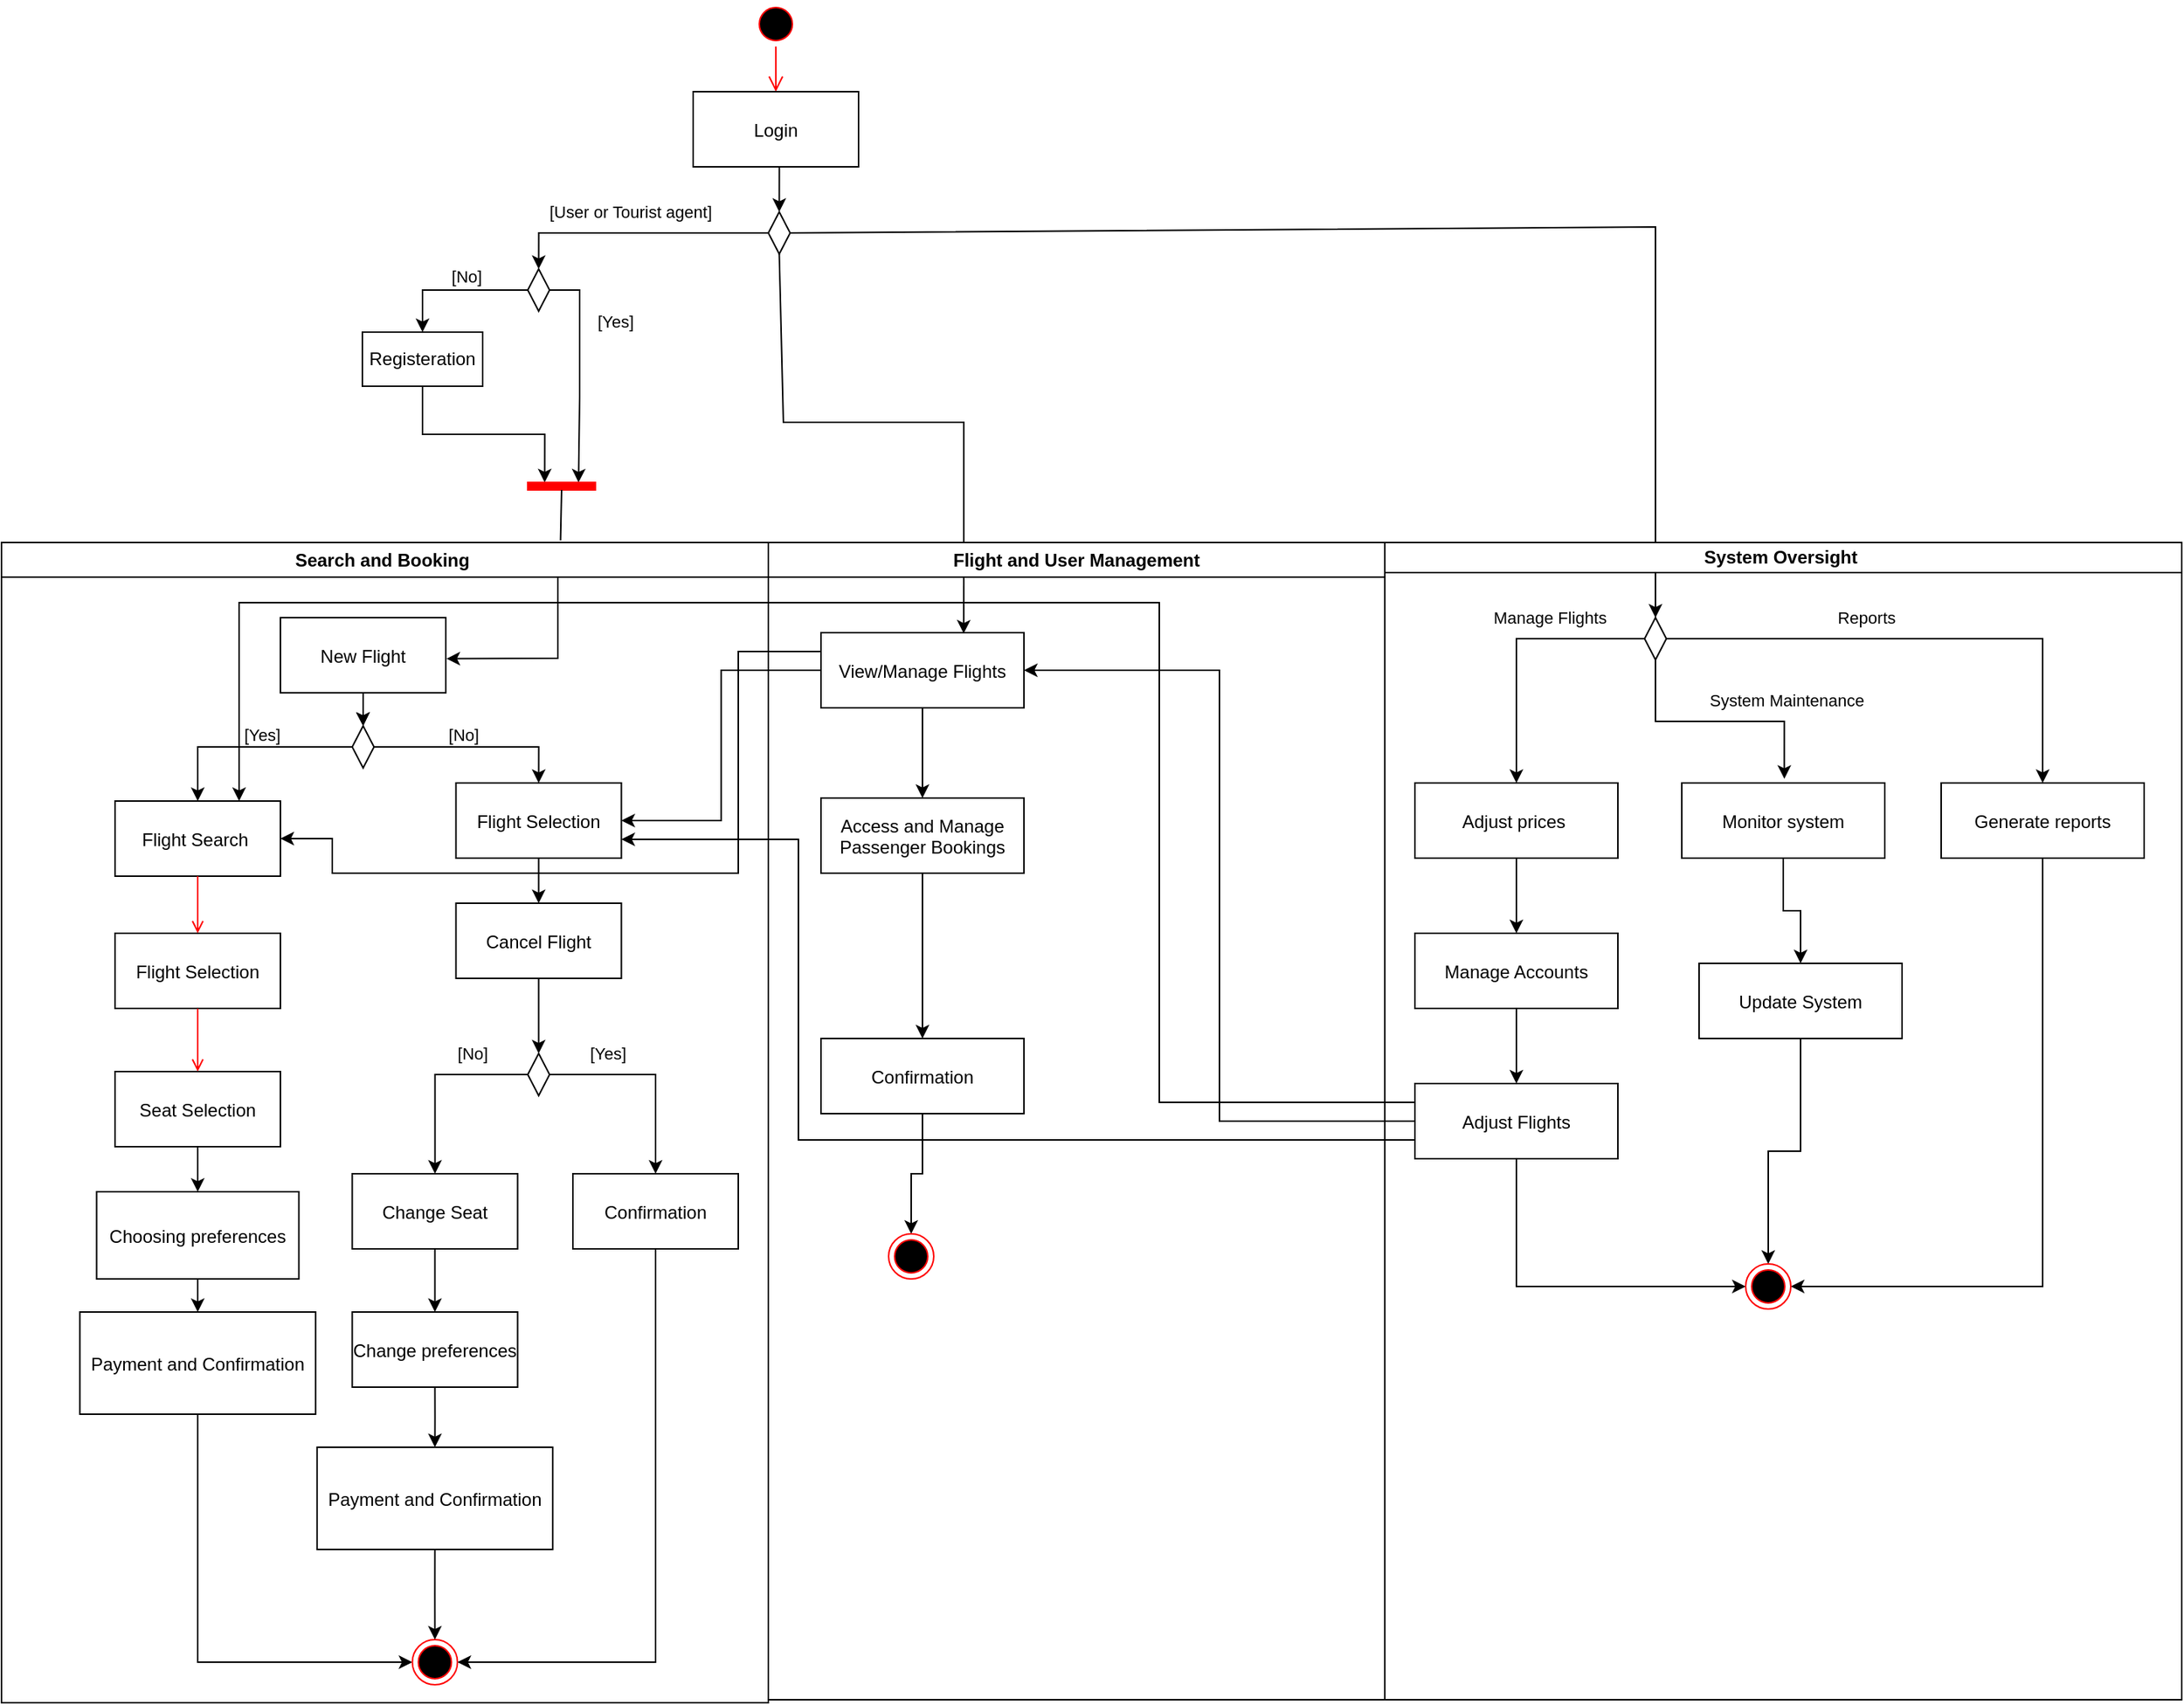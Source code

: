 <mxfile version="22.1.4" type="github">
  <diagram name="Page-1" id="e7e014a7-5840-1c2e-5031-d8a46d1fe8dd">
    <mxGraphModel dx="2998" dy="1422" grid="1" gridSize="10" guides="1" tooltips="1" connect="1" arrows="1" fold="1" page="1" pageScale="1" pageWidth="1169" pageHeight="826" background="none" math="0" shadow="0">
      <root>
        <mxCell id="0" />
        <mxCell id="1" parent="0" />
        <mxCell id="2" value="Search and Booking " style="swimlane;whiteSpace=wrap" parent="1" vertex="1">
          <mxGeometry y="360" width="510" height="772" as="geometry">
            <mxRectangle x="270" y="128" width="160" height="30" as="alternateBounds" />
          </mxGeometry>
        </mxCell>
        <mxCell id="8" value="Flight Search " style="" parent="2" vertex="1">
          <mxGeometry x="75.51" y="172" width="110" height="50" as="geometry" />
        </mxCell>
        <mxCell id="10" value="Flight Selection" style="" parent="2" vertex="1">
          <mxGeometry x="75.49" y="260" width="110" height="50" as="geometry" />
        </mxCell>
        <mxCell id="11" value="" style="endArrow=open;strokeColor=#FF0000;endFill=1;rounded=0" parent="2" source="8" target="10" edge="1">
          <mxGeometry relative="1" as="geometry" />
        </mxCell>
        <mxCell id="dw4nmyEJ4Zn5_SoUZIQN-62" style="edgeStyle=orthogonalEdgeStyle;rounded=0;orthogonalLoop=1;jettySize=auto;html=1;exitX=0.5;exitY=1;exitDx=0;exitDy=0;entryX=0.5;entryY=0;entryDx=0;entryDy=0;" edge="1" parent="2" source="dw4nmyEJ4Zn5_SoUZIQN-61" target="dw4nmyEJ4Zn5_SoUZIQN-63">
          <mxGeometry relative="1" as="geometry">
            <mxPoint x="130.833" y="342" as="targetPoint" />
          </mxGeometry>
        </mxCell>
        <mxCell id="dw4nmyEJ4Zn5_SoUZIQN-61" value="Seat Selection" style="" vertex="1" parent="2">
          <mxGeometry x="75.49" y="352" width="110" height="50" as="geometry" />
        </mxCell>
        <mxCell id="dw4nmyEJ4Zn5_SoUZIQN-64" style="edgeStyle=orthogonalEdgeStyle;rounded=0;orthogonalLoop=1;jettySize=auto;html=1;exitX=0.5;exitY=1;exitDx=0;exitDy=0;entryX=0.5;entryY=0;entryDx=0;entryDy=0;" edge="1" parent="2" source="dw4nmyEJ4Zn5_SoUZIQN-63" target="dw4nmyEJ4Zn5_SoUZIQN-65">
          <mxGeometry relative="1" as="geometry">
            <mxPoint x="130.833" y="452" as="targetPoint" />
          </mxGeometry>
        </mxCell>
        <mxCell id="dw4nmyEJ4Zn5_SoUZIQN-63" value="Choosing preferences" style="" vertex="1" parent="2">
          <mxGeometry x="63.26" y="432" width="134.5" height="58" as="geometry" />
        </mxCell>
        <mxCell id="dw4nmyEJ4Zn5_SoUZIQN-129" style="edgeStyle=orthogonalEdgeStyle;rounded=0;orthogonalLoop=1;jettySize=auto;html=1;exitX=0.5;exitY=1;exitDx=0;exitDy=0;entryX=0;entryY=0.5;entryDx=0;entryDy=0;" edge="1" parent="2" source="dw4nmyEJ4Zn5_SoUZIQN-65" target="dw4nmyEJ4Zn5_SoUZIQN-67">
          <mxGeometry relative="1" as="geometry" />
        </mxCell>
        <mxCell id="dw4nmyEJ4Zn5_SoUZIQN-65" value="Payment and Confirmation" style="" vertex="1" parent="2">
          <mxGeometry x="52.13" y="512" width="156.75" height="68" as="geometry" />
        </mxCell>
        <mxCell id="20" value="" style="endArrow=open;strokeColor=#FF0000;endFill=1;rounded=0;entryX=0.5;entryY=0;entryDx=0;entryDy=0;" parent="2" source="10" target="dw4nmyEJ4Zn5_SoUZIQN-61" edge="1">
          <mxGeometry relative="1" as="geometry">
            <mxPoint x="300" y="232" as="targetPoint" />
          </mxGeometry>
        </mxCell>
        <mxCell id="dw4nmyEJ4Zn5_SoUZIQN-72" style="edgeStyle=orthogonalEdgeStyle;rounded=0;orthogonalLoop=1;jettySize=auto;html=1;exitX=0.5;exitY=1;exitDx=0;exitDy=0;entryX=0.5;entryY=0;entryDx=0;entryDy=0;" edge="1" parent="2" source="dw4nmyEJ4Zn5_SoUZIQN-68" target="dw4nmyEJ4Zn5_SoUZIQN-71">
          <mxGeometry relative="1" as="geometry" />
        </mxCell>
        <mxCell id="dw4nmyEJ4Zn5_SoUZIQN-188" value="" style="edgeStyle=orthogonalEdgeStyle;rounded=0;orthogonalLoop=1;jettySize=auto;html=1;" edge="1" parent="2" source="dw4nmyEJ4Zn5_SoUZIQN-68" target="dw4nmyEJ4Zn5_SoUZIQN-71">
          <mxGeometry relative="1" as="geometry" />
        </mxCell>
        <mxCell id="dw4nmyEJ4Zn5_SoUZIQN-68" value="New Flight" style="" vertex="1" parent="2">
          <mxGeometry x="185.5" y="50" width="110" height="50" as="geometry" />
        </mxCell>
        <mxCell id="dw4nmyEJ4Zn5_SoUZIQN-67" value="" style="ellipse;shape=endState;fillColor=#000000;strokeColor=#ff0000" vertex="1" parent="2">
          <mxGeometry x="273.25" y="730" width="30" height="30" as="geometry" />
        </mxCell>
        <mxCell id="dw4nmyEJ4Zn5_SoUZIQN-73" style="edgeStyle=orthogonalEdgeStyle;rounded=0;orthogonalLoop=1;jettySize=auto;html=1;exitX=0;exitY=0.5;exitDx=0;exitDy=0;entryX=0.5;entryY=0;entryDx=0;entryDy=0;" edge="1" parent="2" source="dw4nmyEJ4Zn5_SoUZIQN-71" target="8">
          <mxGeometry relative="1" as="geometry" />
        </mxCell>
        <mxCell id="dw4nmyEJ4Zn5_SoUZIQN-75" value="[Yes]" style="edgeLabel;html=1;align=center;verticalAlign=middle;resizable=0;points=[];" vertex="1" connectable="0" parent="dw4nmyEJ4Zn5_SoUZIQN-73">
          <mxGeometry x="-0.127" y="1" relative="1" as="geometry">
            <mxPoint y="-9" as="offset" />
          </mxGeometry>
        </mxCell>
        <mxCell id="dw4nmyEJ4Zn5_SoUZIQN-74" style="edgeStyle=orthogonalEdgeStyle;rounded=0;orthogonalLoop=1;jettySize=auto;html=1;exitX=1;exitY=0.5;exitDx=0;exitDy=0;entryX=0.5;entryY=0;entryDx=0;entryDy=0;" edge="1" parent="2" source="dw4nmyEJ4Zn5_SoUZIQN-71" target="dw4nmyEJ4Zn5_SoUZIQN-77">
          <mxGeometry relative="1" as="geometry">
            <mxPoint x="360" y="162.0" as="targetPoint" />
          </mxGeometry>
        </mxCell>
        <mxCell id="dw4nmyEJ4Zn5_SoUZIQN-76" value="[No]" style="edgeLabel;html=1;align=center;verticalAlign=middle;resizable=0;points=[];" vertex="1" connectable="0" parent="dw4nmyEJ4Zn5_SoUZIQN-74">
          <mxGeometry x="-0.124" y="3" relative="1" as="geometry">
            <mxPoint y="-5" as="offset" />
          </mxGeometry>
        </mxCell>
        <mxCell id="dw4nmyEJ4Zn5_SoUZIQN-71" value="" style="rhombus;whiteSpace=wrap;html=1;" vertex="1" parent="2">
          <mxGeometry x="233.25" y="122" width="14.5" height="28" as="geometry" />
        </mxCell>
        <mxCell id="dw4nmyEJ4Zn5_SoUZIQN-81" style="edgeStyle=orthogonalEdgeStyle;rounded=0;orthogonalLoop=1;jettySize=auto;html=1;exitX=0.5;exitY=1;exitDx=0;exitDy=0;entryX=0.5;entryY=0;entryDx=0;entryDy=0;" edge="1" parent="2" source="dw4nmyEJ4Zn5_SoUZIQN-77" target="dw4nmyEJ4Zn5_SoUZIQN-89">
          <mxGeometry relative="1" as="geometry">
            <mxPoint x="357" y="240" as="targetPoint" />
          </mxGeometry>
        </mxCell>
        <mxCell id="dw4nmyEJ4Zn5_SoUZIQN-77" value="Flight Selection" style="" vertex="1" parent="2">
          <mxGeometry x="302.25" y="160" width="110" height="50" as="geometry" />
        </mxCell>
        <mxCell id="dw4nmyEJ4Zn5_SoUZIQN-79" value="Change Seat" style="" vertex="1" parent="2">
          <mxGeometry x="233.25" y="420" width="110" height="50" as="geometry" />
        </mxCell>
        <mxCell id="dw4nmyEJ4Zn5_SoUZIQN-82" style="edgeStyle=orthogonalEdgeStyle;rounded=0;orthogonalLoop=1;jettySize=auto;html=1;exitX=0;exitY=0.5;exitDx=0;exitDy=0;" edge="1" parent="2" source="dw4nmyEJ4Zn5_SoUZIQN-80" target="dw4nmyEJ4Zn5_SoUZIQN-79">
          <mxGeometry relative="1" as="geometry" />
        </mxCell>
        <mxCell id="dw4nmyEJ4Zn5_SoUZIQN-85" value="[No]" style="edgeLabel;html=1;align=center;verticalAlign=middle;resizable=0;points=[];" vertex="1" connectable="0" parent="dw4nmyEJ4Zn5_SoUZIQN-82">
          <mxGeometry x="-0.601" y="-2" relative="1" as="geometry">
            <mxPoint x="-12" y="-12" as="offset" />
          </mxGeometry>
        </mxCell>
        <mxCell id="dw4nmyEJ4Zn5_SoUZIQN-84" style="edgeStyle=orthogonalEdgeStyle;rounded=0;orthogonalLoop=1;jettySize=auto;html=1;exitX=1;exitY=0.5;exitDx=0;exitDy=0;entryX=0.5;entryY=0;entryDx=0;entryDy=0;" edge="1" parent="2" source="dw4nmyEJ4Zn5_SoUZIQN-80" target="dw4nmyEJ4Zn5_SoUZIQN-88">
          <mxGeometry relative="1" as="geometry">
            <mxPoint x="420" y="418" as="targetPoint" />
          </mxGeometry>
        </mxCell>
        <mxCell id="dw4nmyEJ4Zn5_SoUZIQN-86" value="[Yes]" style="edgeLabel;html=1;align=center;verticalAlign=middle;resizable=0;points=[];" vertex="1" connectable="0" parent="dw4nmyEJ4Zn5_SoUZIQN-84">
          <mxGeometry x="-0.235" y="-2" relative="1" as="geometry">
            <mxPoint x="-14" y="-16" as="offset" />
          </mxGeometry>
        </mxCell>
        <mxCell id="dw4nmyEJ4Zn5_SoUZIQN-80" value="" style="rhombus;whiteSpace=wrap;html=1;" vertex="1" parent="2">
          <mxGeometry x="350" y="340" width="14.5" height="28" as="geometry" />
        </mxCell>
        <mxCell id="dw4nmyEJ4Zn5_SoUZIQN-131" style="edgeStyle=orthogonalEdgeStyle;rounded=0;orthogonalLoop=1;jettySize=auto;html=1;exitX=0.5;exitY=1;exitDx=0;exitDy=0;entryX=1;entryY=0.5;entryDx=0;entryDy=0;" edge="1" parent="2" source="dw4nmyEJ4Zn5_SoUZIQN-88" target="dw4nmyEJ4Zn5_SoUZIQN-67">
          <mxGeometry relative="1" as="geometry" />
        </mxCell>
        <mxCell id="dw4nmyEJ4Zn5_SoUZIQN-88" value="Confirmation" style="" vertex="1" parent="2">
          <mxGeometry x="380" y="420" width="110" height="50" as="geometry" />
        </mxCell>
        <mxCell id="dw4nmyEJ4Zn5_SoUZIQN-91" style="edgeStyle=orthogonalEdgeStyle;rounded=0;orthogonalLoop=1;jettySize=auto;html=1;exitX=0.5;exitY=1;exitDx=0;exitDy=0;entryX=0.5;entryY=0;entryDx=0;entryDy=0;" edge="1" parent="2" source="dw4nmyEJ4Zn5_SoUZIQN-89" target="dw4nmyEJ4Zn5_SoUZIQN-80">
          <mxGeometry relative="1" as="geometry" />
        </mxCell>
        <mxCell id="dw4nmyEJ4Zn5_SoUZIQN-89" value="Cancel Flight" style="" vertex="1" parent="2">
          <mxGeometry x="302.25" y="240" width="110" height="50" as="geometry" />
        </mxCell>
        <mxCell id="dw4nmyEJ4Zn5_SoUZIQN-124" style="edgeStyle=orthogonalEdgeStyle;rounded=0;orthogonalLoop=1;jettySize=auto;html=1;exitX=0.5;exitY=1;exitDx=0;exitDy=0;entryX=0.5;entryY=0;entryDx=0;entryDy=0;" edge="1" parent="2" source="dw4nmyEJ4Zn5_SoUZIQN-79" target="dw4nmyEJ4Zn5_SoUZIQN-125">
          <mxGeometry relative="1" as="geometry">
            <mxPoint x="275" y="590" as="targetPoint" />
            <mxPoint x="275.0" y="548.0" as="sourcePoint" />
          </mxGeometry>
        </mxCell>
        <mxCell id="dw4nmyEJ4Zn5_SoUZIQN-126" style="edgeStyle=orthogonalEdgeStyle;rounded=0;orthogonalLoop=1;jettySize=auto;html=1;exitX=0.5;exitY=1;exitDx=0;exitDy=0;entryX=0.5;entryY=0;entryDx=0;entryDy=0;" edge="1" parent="2" source="dw4nmyEJ4Zn5_SoUZIQN-125" target="dw4nmyEJ4Zn5_SoUZIQN-127">
          <mxGeometry relative="1" as="geometry">
            <mxPoint x="274.976" y="590" as="targetPoint" />
          </mxGeometry>
        </mxCell>
        <mxCell id="dw4nmyEJ4Zn5_SoUZIQN-125" value="Change preferences" style="" vertex="1" parent="2">
          <mxGeometry x="233.25" y="512" width="110" height="50" as="geometry" />
        </mxCell>
        <mxCell id="dw4nmyEJ4Zn5_SoUZIQN-130" style="edgeStyle=orthogonalEdgeStyle;rounded=0;orthogonalLoop=1;jettySize=auto;html=1;exitX=0.5;exitY=1;exitDx=0;exitDy=0;entryX=0.5;entryY=0;entryDx=0;entryDy=0;" edge="1" parent="2" source="dw4nmyEJ4Zn5_SoUZIQN-127" target="dw4nmyEJ4Zn5_SoUZIQN-67">
          <mxGeometry relative="1" as="geometry" />
        </mxCell>
        <mxCell id="dw4nmyEJ4Zn5_SoUZIQN-127" value="Payment and Confirmation" style="" vertex="1" parent="2">
          <mxGeometry x="209.87" y="602" width="156.75" height="68" as="geometry" />
        </mxCell>
        <mxCell id="3" value="Flight and User Management" style="swimlane;whiteSpace=wrap;color=grey" parent="1" vertex="1">
          <mxGeometry x="510" y="360" width="410" height="770" as="geometry" />
        </mxCell>
        <mxCell id="dw4nmyEJ4Zn5_SoUZIQN-152" style="edgeStyle=orthogonalEdgeStyle;rounded=0;orthogonalLoop=1;jettySize=auto;html=1;exitX=0.5;exitY=1;exitDx=0;exitDy=0;entryX=0.5;entryY=0;entryDx=0;entryDy=0;" edge="1" parent="3" source="dw4nmyEJ4Zn5_SoUZIQN-151" target="dw4nmyEJ4Zn5_SoUZIQN-156">
          <mxGeometry relative="1" as="geometry">
            <mxPoint x="102.207" y="170.0" as="targetPoint" />
          </mxGeometry>
        </mxCell>
        <mxCell id="dw4nmyEJ4Zn5_SoUZIQN-151" value="View/Manage Flights" style="" vertex="1" parent="3">
          <mxGeometry x="35" y="60" width="135" height="50" as="geometry" />
        </mxCell>
        <mxCell id="dw4nmyEJ4Zn5_SoUZIQN-157" style="edgeStyle=orthogonalEdgeStyle;rounded=0;orthogonalLoop=1;jettySize=auto;html=1;exitX=0.5;exitY=1;exitDx=0;exitDy=0;" edge="1" parent="3" source="dw4nmyEJ4Zn5_SoUZIQN-156" target="dw4nmyEJ4Zn5_SoUZIQN-158">
          <mxGeometry relative="1" as="geometry">
            <mxPoint x="102.207" y="320.0" as="targetPoint" />
          </mxGeometry>
        </mxCell>
        <mxCell id="dw4nmyEJ4Zn5_SoUZIQN-156" value="Access and Manage&#xa;Passenger Bookings" style="" vertex="1" parent="3">
          <mxGeometry x="35" y="170" width="135" height="50" as="geometry" />
        </mxCell>
        <mxCell id="dw4nmyEJ4Zn5_SoUZIQN-159" style="edgeStyle=orthogonalEdgeStyle;rounded=0;orthogonalLoop=1;jettySize=auto;html=1;exitX=0.5;exitY=1;exitDx=0;exitDy=0;entryX=0.5;entryY=0;entryDx=0;entryDy=0;" edge="1" parent="3" source="dw4nmyEJ4Zn5_SoUZIQN-158" target="dw4nmyEJ4Zn5_SoUZIQN-160">
          <mxGeometry relative="1" as="geometry">
            <mxPoint x="107.724" y="700" as="targetPoint" />
          </mxGeometry>
        </mxCell>
        <mxCell id="dw4nmyEJ4Zn5_SoUZIQN-158" value="Confirmation" style="" vertex="1" parent="3">
          <mxGeometry x="35" y="330" width="135" height="50" as="geometry" />
        </mxCell>
        <mxCell id="dw4nmyEJ4Zn5_SoUZIQN-160" value="" style="ellipse;shape=endState;fillColor=#000000;strokeColor=#ff0000" vertex="1" parent="3">
          <mxGeometry x="80" y="460" width="30" height="30" as="geometry" />
        </mxCell>
        <mxCell id="dw4nmyEJ4Zn5_SoUZIQN-186" style="edgeStyle=orthogonalEdgeStyle;rounded=0;orthogonalLoop=1;jettySize=auto;html=1;entryX=0.703;entryY=0.011;entryDx=0;entryDy=0;entryPerimeter=0;" edge="1" parent="3" target="dw4nmyEJ4Zn5_SoUZIQN-151">
          <mxGeometry relative="1" as="geometry">
            <mxPoint x="130.04" y="52.6" as="targetPoint" />
            <mxPoint x="130" y="23" as="sourcePoint" />
            <Array as="points" />
          </mxGeometry>
        </mxCell>
        <mxCell id="4" value="System Oversight " style="swimlane;whiteSpace=wrap;startSize=20;" parent="1" vertex="1">
          <mxGeometry x="920" y="360" width="530" height="770" as="geometry" />
        </mxCell>
        <mxCell id="dw4nmyEJ4Zn5_SoUZIQN-174" style="edgeStyle=orthogonalEdgeStyle;rounded=0;orthogonalLoop=1;jettySize=auto;html=1;exitX=0;exitY=0.5;exitDx=0;exitDy=0;entryX=0.5;entryY=0;entryDx=0;entryDy=0;" edge="1" parent="4" source="dw4nmyEJ4Zn5_SoUZIQN-180" target="dw4nmyEJ4Zn5_SoUZIQN-175">
          <mxGeometry relative="1" as="geometry">
            <mxPoint x="87.379" y="150" as="targetPoint" />
            <mxPoint x="87.5" y="100" as="sourcePoint" />
          </mxGeometry>
        </mxCell>
        <mxCell id="dw4nmyEJ4Zn5_SoUZIQN-181" value="Manage Flights&amp;nbsp;" style="edgeLabel;html=1;align=center;verticalAlign=middle;resizable=0;points=[];" vertex="1" connectable="0" parent="dw4nmyEJ4Zn5_SoUZIQN-174">
          <mxGeometry x="-0.357" y="1" relative="1" as="geometry">
            <mxPoint x="-4" y="-15" as="offset" />
          </mxGeometry>
        </mxCell>
        <mxCell id="dw4nmyEJ4Zn5_SoUZIQN-176" style="edgeStyle=orthogonalEdgeStyle;rounded=0;orthogonalLoop=1;jettySize=auto;html=1;exitX=0.5;exitY=1;exitDx=0;exitDy=0;entryX=0.5;entryY=0;entryDx=0;entryDy=0;" edge="1" parent="4" source="dw4nmyEJ4Zn5_SoUZIQN-175" target="dw4nmyEJ4Zn5_SoUZIQN-177">
          <mxGeometry relative="1" as="geometry">
            <mxPoint x="87.379" y="260.0" as="targetPoint" />
          </mxGeometry>
        </mxCell>
        <mxCell id="dw4nmyEJ4Zn5_SoUZIQN-175" value="Adjust prices " style="" vertex="1" parent="4">
          <mxGeometry x="20" y="160" width="135" height="50" as="geometry" />
        </mxCell>
        <mxCell id="dw4nmyEJ4Zn5_SoUZIQN-178" style="edgeStyle=orthogonalEdgeStyle;rounded=0;orthogonalLoop=1;jettySize=auto;html=1;exitX=0.5;exitY=1;exitDx=0;exitDy=0;entryX=0.5;entryY=0;entryDx=0;entryDy=0;" edge="1" parent="4" source="dw4nmyEJ4Zn5_SoUZIQN-177" target="dw4nmyEJ4Zn5_SoUZIQN-179">
          <mxGeometry relative="1" as="geometry">
            <mxPoint x="87.379" y="360.0" as="targetPoint" />
          </mxGeometry>
        </mxCell>
        <mxCell id="dw4nmyEJ4Zn5_SoUZIQN-177" value="Manage Accounts" style="" vertex="1" parent="4">
          <mxGeometry x="20" y="260" width="135" height="50" as="geometry" />
        </mxCell>
        <mxCell id="dw4nmyEJ4Zn5_SoUZIQN-202" style="edgeStyle=orthogonalEdgeStyle;rounded=0;orthogonalLoop=1;jettySize=auto;html=1;exitX=0.5;exitY=1;exitDx=0;exitDy=0;entryX=0;entryY=0.5;entryDx=0;entryDy=0;" edge="1" parent="4" source="dw4nmyEJ4Zn5_SoUZIQN-179" target="dw4nmyEJ4Zn5_SoUZIQN-200">
          <mxGeometry relative="1" as="geometry" />
        </mxCell>
        <mxCell id="dw4nmyEJ4Zn5_SoUZIQN-179" value="Adjust Flights" style="" vertex="1" parent="4">
          <mxGeometry x="20" y="360" width="135" height="50" as="geometry" />
        </mxCell>
        <mxCell id="dw4nmyEJ4Zn5_SoUZIQN-191" style="edgeStyle=orthogonalEdgeStyle;rounded=0;orthogonalLoop=1;jettySize=auto;html=1;exitX=0.5;exitY=1;exitDx=0;exitDy=0;entryX=0.505;entryY=-0.056;entryDx=0;entryDy=0;entryPerimeter=0;" edge="1" parent="4" source="dw4nmyEJ4Zn5_SoUZIQN-180" target="dw4nmyEJ4Zn5_SoUZIQN-193">
          <mxGeometry relative="1" as="geometry">
            <mxPoint x="250" y="130" as="targetPoint" />
          </mxGeometry>
        </mxCell>
        <mxCell id="dw4nmyEJ4Zn5_SoUZIQN-192" value="System Maintenance" style="edgeLabel;html=1;align=center;verticalAlign=middle;resizable=0;points=[];" vertex="1" connectable="0" parent="dw4nmyEJ4Zn5_SoUZIQN-191">
          <mxGeometry x="0.163" y="1" relative="1" as="geometry">
            <mxPoint x="32" y="-13" as="offset" />
          </mxGeometry>
        </mxCell>
        <mxCell id="dw4nmyEJ4Zn5_SoUZIQN-196" style="edgeStyle=orthogonalEdgeStyle;rounded=0;orthogonalLoop=1;jettySize=auto;html=1;exitX=1;exitY=0.5;exitDx=0;exitDy=0;entryX=0.5;entryY=0;entryDx=0;entryDy=0;" edge="1" parent="4" source="dw4nmyEJ4Zn5_SoUZIQN-180" target="dw4nmyEJ4Zn5_SoUZIQN-197">
          <mxGeometry relative="1" as="geometry">
            <mxPoint x="430" y="150" as="targetPoint" />
          </mxGeometry>
        </mxCell>
        <mxCell id="dw4nmyEJ4Zn5_SoUZIQN-198" value="Reports" style="edgeLabel;html=1;align=center;verticalAlign=middle;resizable=0;points=[];" vertex="1" connectable="0" parent="dw4nmyEJ4Zn5_SoUZIQN-196">
          <mxGeometry x="0.234" y="-3" relative="1" as="geometry">
            <mxPoint x="-81" y="-17" as="offset" />
          </mxGeometry>
        </mxCell>
        <mxCell id="dw4nmyEJ4Zn5_SoUZIQN-180" value="" style="rhombus;whiteSpace=wrap;html=1;" vertex="1" parent="4">
          <mxGeometry x="172.75" y="50" width="14.5" height="28" as="geometry" />
        </mxCell>
        <mxCell id="dw4nmyEJ4Zn5_SoUZIQN-183" value="" style="endArrow=classic;html=1;rounded=0;entryX=0.5;entryY=0;entryDx=0;entryDy=0;" edge="1" parent="4" target="dw4nmyEJ4Zn5_SoUZIQN-180">
          <mxGeometry width="50" height="50" relative="1" as="geometry">
            <mxPoint x="180" y="20" as="sourcePoint" />
            <mxPoint x="200" y="40" as="targetPoint" />
          </mxGeometry>
        </mxCell>
        <mxCell id="dw4nmyEJ4Zn5_SoUZIQN-194" style="edgeStyle=orthogonalEdgeStyle;rounded=0;orthogonalLoop=1;jettySize=auto;html=1;exitX=0.5;exitY=1;exitDx=0;exitDy=0;entryX=0.5;entryY=0;entryDx=0;entryDy=0;" edge="1" parent="4" source="dw4nmyEJ4Zn5_SoUZIQN-193" target="dw4nmyEJ4Zn5_SoUZIQN-195">
          <mxGeometry relative="1" as="geometry">
            <mxPoint x="265.2" y="280" as="targetPoint" />
          </mxGeometry>
        </mxCell>
        <mxCell id="dw4nmyEJ4Zn5_SoUZIQN-193" value="Monitor system" style="" vertex="1" parent="4">
          <mxGeometry x="197.5" y="160" width="135" height="50" as="geometry" />
        </mxCell>
        <mxCell id="dw4nmyEJ4Zn5_SoUZIQN-201" style="edgeStyle=orthogonalEdgeStyle;rounded=0;orthogonalLoop=1;jettySize=auto;html=1;exitX=0.5;exitY=1;exitDx=0;exitDy=0;entryX=0.5;entryY=0;entryDx=0;entryDy=0;" edge="1" parent="4" source="dw4nmyEJ4Zn5_SoUZIQN-195" target="dw4nmyEJ4Zn5_SoUZIQN-200">
          <mxGeometry relative="1" as="geometry" />
        </mxCell>
        <mxCell id="dw4nmyEJ4Zn5_SoUZIQN-195" value="Update System" style="" vertex="1" parent="4">
          <mxGeometry x="209" y="280" width="135" height="50" as="geometry" />
        </mxCell>
        <mxCell id="dw4nmyEJ4Zn5_SoUZIQN-203" style="edgeStyle=orthogonalEdgeStyle;rounded=0;orthogonalLoop=1;jettySize=auto;html=1;exitX=0.5;exitY=1;exitDx=0;exitDy=0;entryX=1;entryY=0.5;entryDx=0;entryDy=0;" edge="1" parent="4" source="dw4nmyEJ4Zn5_SoUZIQN-197" target="dw4nmyEJ4Zn5_SoUZIQN-200">
          <mxGeometry relative="1" as="geometry" />
        </mxCell>
        <mxCell id="dw4nmyEJ4Zn5_SoUZIQN-197" value="Generate reports" style="" vertex="1" parent="4">
          <mxGeometry x="370" y="160" width="135" height="50" as="geometry" />
        </mxCell>
        <mxCell id="dw4nmyEJ4Zn5_SoUZIQN-200" value="" style="ellipse;shape=endState;fillColor=#000000;strokeColor=#ff0000" vertex="1" parent="4">
          <mxGeometry x="240" y="480" width="30" height="30" as="geometry" />
        </mxCell>
        <mxCell id="5" value="" style="ellipse;shape=startState;fillColor=#000000;strokeColor=#ff0000;" parent="1" vertex="1">
          <mxGeometry x="500" width="30" height="30" as="geometry" />
        </mxCell>
        <mxCell id="6" value="" style="edgeStyle=elbowEdgeStyle;elbow=horizontal;verticalAlign=bottom;endArrow=open;endSize=8;strokeColor=#FF0000;endFill=1;rounded=0" parent="1" source="5" target="7" edge="1">
          <mxGeometry x="264.5" y="168" as="geometry">
            <mxPoint x="-0.5" y="566" as="targetPoint" />
          </mxGeometry>
        </mxCell>
        <mxCell id="dw4nmyEJ4Zn5_SoUZIQN-134" style="edgeStyle=orthogonalEdgeStyle;rounded=0;orthogonalLoop=1;jettySize=auto;html=1;exitX=0.5;exitY=1;exitDx=0;exitDy=0;entryX=0.5;entryY=0;entryDx=0;entryDy=0;" edge="1" parent="1" source="7" target="dw4nmyEJ4Zn5_SoUZIQN-135">
          <mxGeometry relative="1" as="geometry">
            <mxPoint x="514.789" y="158" as="targetPoint" />
          </mxGeometry>
        </mxCell>
        <mxCell id="7" value="Login" style="" parent="1" vertex="1">
          <mxGeometry x="460" y="60" width="110" height="50" as="geometry" />
        </mxCell>
        <mxCell id="dw4nmyEJ4Zn5_SoUZIQN-49" style="edgeStyle=orthogonalEdgeStyle;rounded=0;orthogonalLoop=1;jettySize=auto;html=1;exitX=1;exitY=0.5;exitDx=0;exitDy=0;entryX=0;entryY=0.25;entryDx=0;entryDy=0;" edge="1" parent="1" source="dw4nmyEJ4Zn5_SoUZIQN-43" target="dw4nmyEJ4Zn5_SoUZIQN-54">
          <mxGeometry relative="1" as="geometry">
            <mxPoint x="320" y="320" as="targetPoint" />
          </mxGeometry>
        </mxCell>
        <mxCell id="dw4nmyEJ4Zn5_SoUZIQN-53" value="[Yes]" style="edgeLabel;html=1;align=center;verticalAlign=middle;resizable=0;points=[];" vertex="1" connectable="0" parent="dw4nmyEJ4Zn5_SoUZIQN-49">
          <mxGeometry x="-0.595" y="-2" relative="1" as="geometry">
            <mxPoint x="25" y="11" as="offset" />
          </mxGeometry>
        </mxCell>
        <mxCell id="dw4nmyEJ4Zn5_SoUZIQN-50" style="edgeStyle=orthogonalEdgeStyle;rounded=0;orthogonalLoop=1;jettySize=auto;html=1;exitX=0;exitY=0.5;exitDx=0;exitDy=0;entryX=0.5;entryY=0;entryDx=0;entryDy=0;" edge="1" parent="1" source="dw4nmyEJ4Zn5_SoUZIQN-43" target="dw4nmyEJ4Zn5_SoUZIQN-51">
          <mxGeometry relative="1" as="geometry">
            <mxPoint x="-120" y="714" as="targetPoint" />
          </mxGeometry>
        </mxCell>
        <mxCell id="dw4nmyEJ4Zn5_SoUZIQN-52" value="[No]" style="edgeLabel;html=1;align=center;verticalAlign=middle;resizable=0;points=[];" vertex="1" connectable="0" parent="dw4nmyEJ4Zn5_SoUZIQN-50">
          <mxGeometry x="-0.149" y="1" relative="1" as="geometry">
            <mxPoint y="-10" as="offset" />
          </mxGeometry>
        </mxCell>
        <mxCell id="dw4nmyEJ4Zn5_SoUZIQN-43" value="" style="rhombus;whiteSpace=wrap;html=1;" vertex="1" parent="1">
          <mxGeometry x="350" y="178" width="14.5" height="28" as="geometry" />
        </mxCell>
        <mxCell id="dw4nmyEJ4Zn5_SoUZIQN-55" style="edgeStyle=orthogonalEdgeStyle;rounded=0;orthogonalLoop=1;jettySize=auto;html=1;exitX=0.5;exitY=1;exitDx=0;exitDy=0;entryX=0;entryY=0.75;entryDx=0;entryDy=0;" edge="1" parent="1" source="dw4nmyEJ4Zn5_SoUZIQN-51" target="dw4nmyEJ4Zn5_SoUZIQN-54">
          <mxGeometry relative="1" as="geometry" />
        </mxCell>
        <mxCell id="dw4nmyEJ4Zn5_SoUZIQN-51" value="Registeration" style="rounded=0;whiteSpace=wrap;html=1;" vertex="1" parent="1">
          <mxGeometry x="240" y="220" width="80" height="36" as="geometry" />
        </mxCell>
        <mxCell id="dw4nmyEJ4Zn5_SoUZIQN-54" value="" style="whiteSpace=wrap;strokeColor=#FF0000;fillColor=#FF0000;rotation=90;" vertex="1" parent="1">
          <mxGeometry x="370" y="300" width="5" height="45" as="geometry" />
        </mxCell>
        <mxCell id="dw4nmyEJ4Zn5_SoUZIQN-139" style="edgeStyle=orthogonalEdgeStyle;rounded=0;orthogonalLoop=1;jettySize=auto;html=1;exitX=0;exitY=0.5;exitDx=0;exitDy=0;entryX=0.5;entryY=0;entryDx=0;entryDy=0;" edge="1" parent="1" source="dw4nmyEJ4Zn5_SoUZIQN-135" target="dw4nmyEJ4Zn5_SoUZIQN-43">
          <mxGeometry relative="1" as="geometry">
            <mxPoint x="320" y="172.222" as="targetPoint" />
          </mxGeometry>
        </mxCell>
        <mxCell id="dw4nmyEJ4Zn5_SoUZIQN-140" value="[User or Tourist agent]" style="edgeLabel;html=1;align=center;verticalAlign=middle;resizable=0;points=[];" vertex="1" connectable="0" parent="dw4nmyEJ4Zn5_SoUZIQN-139">
          <mxGeometry x="-0.111" y="-1" relative="1" as="geometry">
            <mxPoint x="-14" y="-13" as="offset" />
          </mxGeometry>
        </mxCell>
        <mxCell id="dw4nmyEJ4Zn5_SoUZIQN-135" value="" style="rhombus;whiteSpace=wrap;html=1;" vertex="1" parent="1">
          <mxGeometry x="510" y="140" width="14.5" height="28" as="geometry" />
        </mxCell>
        <mxCell id="dw4nmyEJ4Zn5_SoUZIQN-170" style="edgeStyle=orthogonalEdgeStyle;rounded=0;orthogonalLoop=1;jettySize=auto;html=1;exitX=0;exitY=0.5;exitDx=0;exitDy=0;entryX=1;entryY=0.5;entryDx=0;entryDy=0;" edge="1" parent="1" source="dw4nmyEJ4Zn5_SoUZIQN-151" target="dw4nmyEJ4Zn5_SoUZIQN-77">
          <mxGeometry relative="1" as="geometry" />
        </mxCell>
        <mxCell id="dw4nmyEJ4Zn5_SoUZIQN-171" style="edgeStyle=orthogonalEdgeStyle;rounded=0;orthogonalLoop=1;jettySize=auto;html=1;exitX=0;exitY=0.25;exitDx=0;exitDy=0;entryX=1;entryY=0.5;entryDx=0;entryDy=0;" edge="1" parent="1" source="dw4nmyEJ4Zn5_SoUZIQN-151" target="8">
          <mxGeometry relative="1" as="geometry">
            <Array as="points">
              <mxPoint x="490" y="433" />
              <mxPoint x="490" y="580" />
              <mxPoint x="220" y="580" />
              <mxPoint x="220" y="557" />
            </Array>
          </mxGeometry>
        </mxCell>
        <mxCell id="dw4nmyEJ4Zn5_SoUZIQN-182" value="" style="endArrow=none;html=1;rounded=0;entryX=1;entryY=0.5;entryDx=0;entryDy=0;" edge="1" parent="1" target="dw4nmyEJ4Zn5_SoUZIQN-135">
          <mxGeometry width="50" height="50" relative="1" as="geometry">
            <mxPoint x="1100" y="360" as="sourcePoint" />
            <mxPoint x="1100" y="180" as="targetPoint" />
            <Array as="points">
              <mxPoint x="1100" y="150" />
            </Array>
          </mxGeometry>
        </mxCell>
        <mxCell id="dw4nmyEJ4Zn5_SoUZIQN-184" value="" style="endArrow=none;html=1;rounded=0;entryX=0.5;entryY=1;entryDx=0;entryDy=0;" edge="1" parent="1" target="dw4nmyEJ4Zn5_SoUZIQN-135">
          <mxGeometry width="50" height="50" relative="1" as="geometry">
            <mxPoint x="640" y="360" as="sourcePoint" />
            <mxPoint x="640" y="200" as="targetPoint" />
            <Array as="points">
              <mxPoint x="640" y="280" />
              <mxPoint x="520" y="280" />
            </Array>
          </mxGeometry>
        </mxCell>
        <mxCell id="dw4nmyEJ4Zn5_SoUZIQN-187" value="" style="endArrow=none;html=1;rounded=0;entryX=1;entryY=0.5;entryDx=0;entryDy=0;exitX=0.729;exitY=-0.002;exitDx=0;exitDy=0;exitPerimeter=0;" edge="1" parent="1" source="2" target="dw4nmyEJ4Zn5_SoUZIQN-54">
          <mxGeometry width="50" height="50" relative="1" as="geometry">
            <mxPoint x="410" y="410" as="sourcePoint" />
            <mxPoint x="460" y="360" as="targetPoint" />
          </mxGeometry>
        </mxCell>
        <mxCell id="dw4nmyEJ4Zn5_SoUZIQN-190" value="" style="endArrow=classic;html=1;rounded=0;entryX=1.004;entryY=0.546;entryDx=0;entryDy=0;entryPerimeter=0;" edge="1" parent="1" target="dw4nmyEJ4Zn5_SoUZIQN-68">
          <mxGeometry width="50" height="50" relative="1" as="geometry">
            <mxPoint x="370" y="383" as="sourcePoint" />
            <mxPoint x="293.85" y="430.5" as="targetPoint" />
            <Array as="points">
              <mxPoint x="370" y="437" />
            </Array>
          </mxGeometry>
        </mxCell>
        <mxCell id="dw4nmyEJ4Zn5_SoUZIQN-199" style="edgeStyle=orthogonalEdgeStyle;rounded=0;orthogonalLoop=1;jettySize=auto;html=1;exitX=0;exitY=0.5;exitDx=0;exitDy=0;entryX=1;entryY=0.5;entryDx=0;entryDy=0;" edge="1" parent="1" source="dw4nmyEJ4Zn5_SoUZIQN-179" target="dw4nmyEJ4Zn5_SoUZIQN-151">
          <mxGeometry relative="1" as="geometry" />
        </mxCell>
        <mxCell id="dw4nmyEJ4Zn5_SoUZIQN-204" style="edgeStyle=orthogonalEdgeStyle;rounded=0;orthogonalLoop=1;jettySize=auto;html=1;exitX=0;exitY=0.75;exitDx=0;exitDy=0;entryX=1;entryY=0.75;entryDx=0;entryDy=0;" edge="1" parent="1" source="dw4nmyEJ4Zn5_SoUZIQN-179" target="dw4nmyEJ4Zn5_SoUZIQN-77">
          <mxGeometry relative="1" as="geometry">
            <Array as="points">
              <mxPoint x="530" y="757" />
              <mxPoint x="530" y="557" />
            </Array>
          </mxGeometry>
        </mxCell>
        <mxCell id="dw4nmyEJ4Zn5_SoUZIQN-206" style="edgeStyle=orthogonalEdgeStyle;rounded=0;orthogonalLoop=1;jettySize=auto;html=1;exitX=0;exitY=0.25;exitDx=0;exitDy=0;entryX=0.75;entryY=0;entryDx=0;entryDy=0;" edge="1" parent="1" source="dw4nmyEJ4Zn5_SoUZIQN-179" target="8">
          <mxGeometry relative="1" as="geometry">
            <Array as="points">
              <mxPoint x="770" y="733" />
              <mxPoint x="770" y="400" />
              <mxPoint x="158" y="400" />
            </Array>
          </mxGeometry>
        </mxCell>
      </root>
    </mxGraphModel>
  </diagram>
</mxfile>
